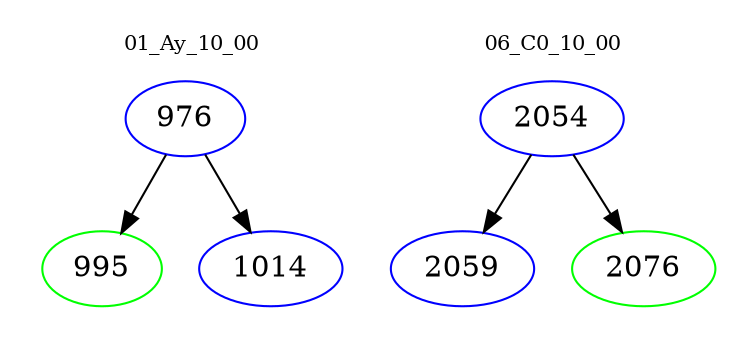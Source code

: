 digraph{
subgraph cluster_0 {
color = white
label = "01_Ay_10_00";
fontsize=10;
T0_976 [label="976", color="blue"]
T0_976 -> T0_995 [color="black"]
T0_995 [label="995", color="green"]
T0_976 -> T0_1014 [color="black"]
T0_1014 [label="1014", color="blue"]
}
subgraph cluster_1 {
color = white
label = "06_C0_10_00";
fontsize=10;
T1_2054 [label="2054", color="blue"]
T1_2054 -> T1_2059 [color="black"]
T1_2059 [label="2059", color="blue"]
T1_2054 -> T1_2076 [color="black"]
T1_2076 [label="2076", color="green"]
}
}
